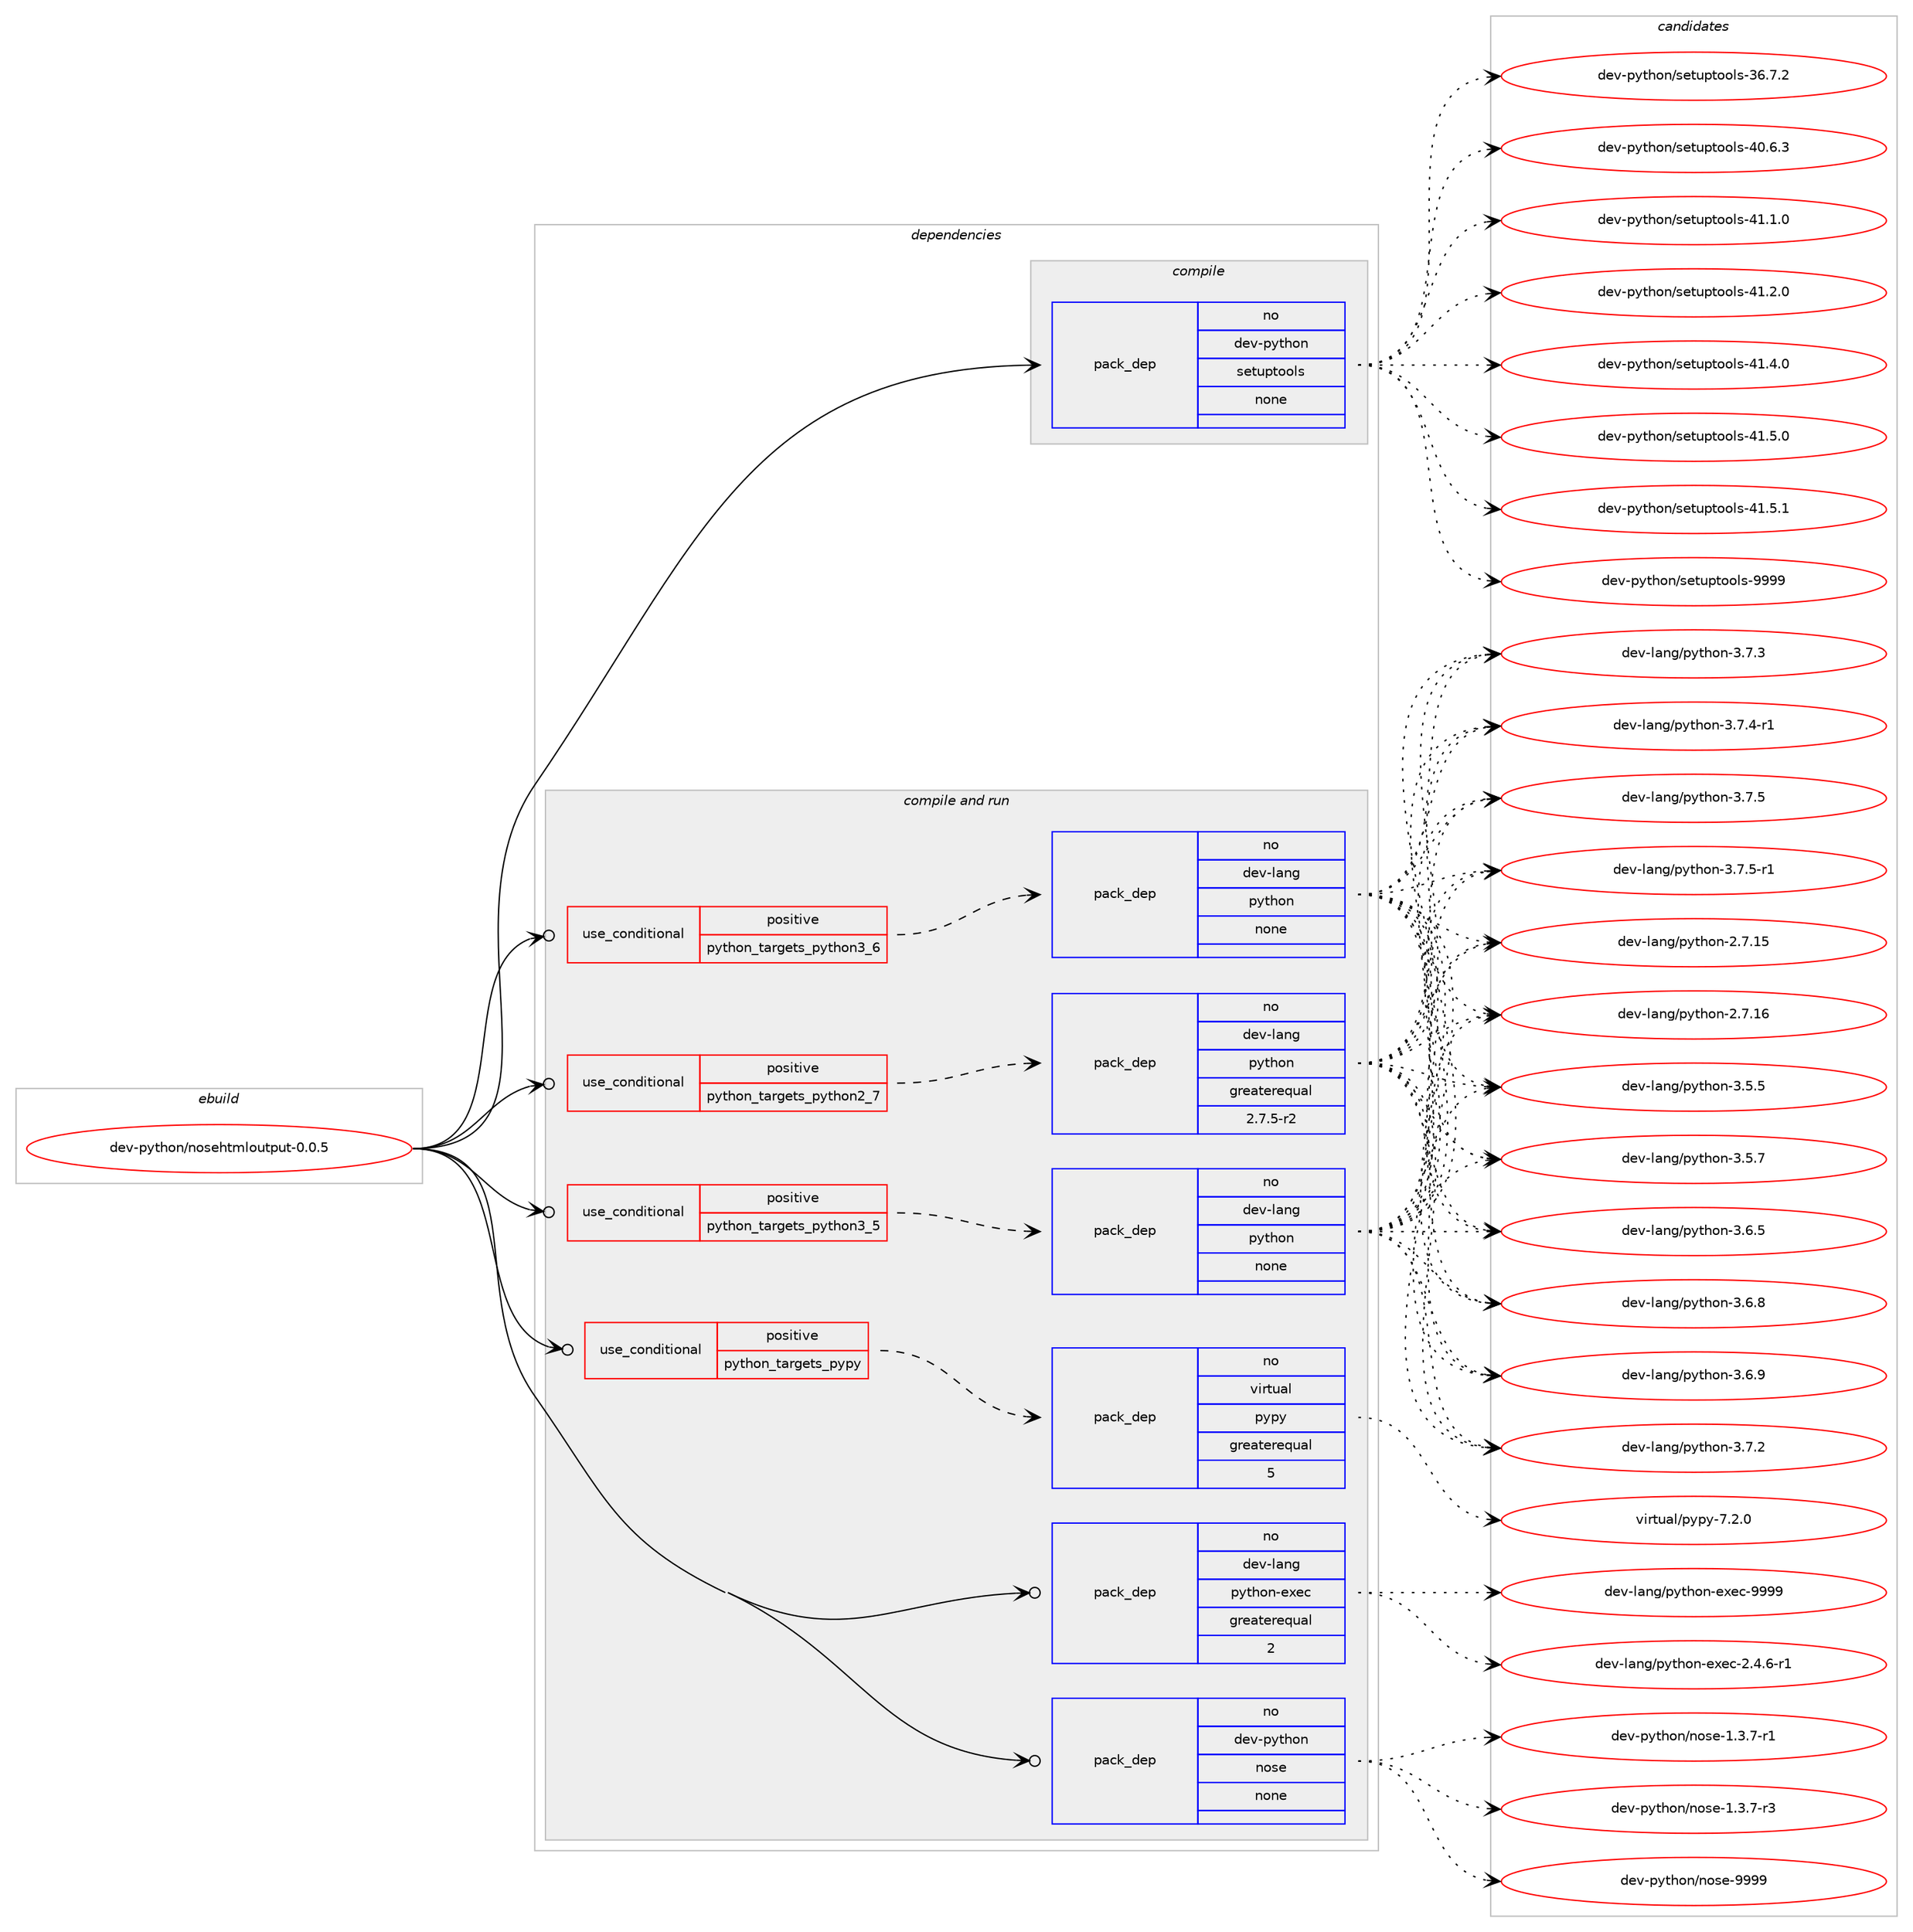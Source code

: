 digraph prolog {

# *************
# Graph options
# *************

newrank=true;
concentrate=true;
compound=true;
graph [rankdir=LR,fontname=Helvetica,fontsize=10,ranksep=1.5];#, ranksep=2.5, nodesep=0.2];
edge  [arrowhead=vee];
node  [fontname=Helvetica,fontsize=10];

# **********
# The ebuild
# **********

subgraph cluster_leftcol {
color=gray;
rank=same;
label=<<i>ebuild</i>>;
id [label="dev-python/nosehtmloutput-0.0.5", color=red, width=4, href="../dev-python/nosehtmloutput-0.0.5.svg"];
}

# ****************
# The dependencies
# ****************

subgraph cluster_midcol {
color=gray;
label=<<i>dependencies</i>>;
subgraph cluster_compile {
fillcolor="#eeeeee";
style=filled;
label=<<i>compile</i>>;
subgraph pack461898 {
dependency616968 [label=<<TABLE BORDER="0" CELLBORDER="1" CELLSPACING="0" CELLPADDING="4" WIDTH="220"><TR><TD ROWSPAN="6" CELLPADDING="30">pack_dep</TD></TR><TR><TD WIDTH="110">no</TD></TR><TR><TD>dev-python</TD></TR><TR><TD>setuptools</TD></TR><TR><TD>none</TD></TR><TR><TD></TD></TR></TABLE>>, shape=none, color=blue];
}
id:e -> dependency616968:w [weight=20,style="solid",arrowhead="vee"];
}
subgraph cluster_compileandrun {
fillcolor="#eeeeee";
style=filled;
label=<<i>compile and run</i>>;
subgraph cond143262 {
dependency616969 [label=<<TABLE BORDER="0" CELLBORDER="1" CELLSPACING="0" CELLPADDING="4"><TR><TD ROWSPAN="3" CELLPADDING="10">use_conditional</TD></TR><TR><TD>positive</TD></TR><TR><TD>python_targets_pypy</TD></TR></TABLE>>, shape=none, color=red];
subgraph pack461899 {
dependency616970 [label=<<TABLE BORDER="0" CELLBORDER="1" CELLSPACING="0" CELLPADDING="4" WIDTH="220"><TR><TD ROWSPAN="6" CELLPADDING="30">pack_dep</TD></TR><TR><TD WIDTH="110">no</TD></TR><TR><TD>virtual</TD></TR><TR><TD>pypy</TD></TR><TR><TD>greaterequal</TD></TR><TR><TD>5</TD></TR></TABLE>>, shape=none, color=blue];
}
dependency616969:e -> dependency616970:w [weight=20,style="dashed",arrowhead="vee"];
}
id:e -> dependency616969:w [weight=20,style="solid",arrowhead="odotvee"];
subgraph cond143263 {
dependency616971 [label=<<TABLE BORDER="0" CELLBORDER="1" CELLSPACING="0" CELLPADDING="4"><TR><TD ROWSPAN="3" CELLPADDING="10">use_conditional</TD></TR><TR><TD>positive</TD></TR><TR><TD>python_targets_python2_7</TD></TR></TABLE>>, shape=none, color=red];
subgraph pack461900 {
dependency616972 [label=<<TABLE BORDER="0" CELLBORDER="1" CELLSPACING="0" CELLPADDING="4" WIDTH="220"><TR><TD ROWSPAN="6" CELLPADDING="30">pack_dep</TD></TR><TR><TD WIDTH="110">no</TD></TR><TR><TD>dev-lang</TD></TR><TR><TD>python</TD></TR><TR><TD>greaterequal</TD></TR><TR><TD>2.7.5-r2</TD></TR></TABLE>>, shape=none, color=blue];
}
dependency616971:e -> dependency616972:w [weight=20,style="dashed",arrowhead="vee"];
}
id:e -> dependency616971:w [weight=20,style="solid",arrowhead="odotvee"];
subgraph cond143264 {
dependency616973 [label=<<TABLE BORDER="0" CELLBORDER="1" CELLSPACING="0" CELLPADDING="4"><TR><TD ROWSPAN="3" CELLPADDING="10">use_conditional</TD></TR><TR><TD>positive</TD></TR><TR><TD>python_targets_python3_5</TD></TR></TABLE>>, shape=none, color=red];
subgraph pack461901 {
dependency616974 [label=<<TABLE BORDER="0" CELLBORDER="1" CELLSPACING="0" CELLPADDING="4" WIDTH="220"><TR><TD ROWSPAN="6" CELLPADDING="30">pack_dep</TD></TR><TR><TD WIDTH="110">no</TD></TR><TR><TD>dev-lang</TD></TR><TR><TD>python</TD></TR><TR><TD>none</TD></TR><TR><TD></TD></TR></TABLE>>, shape=none, color=blue];
}
dependency616973:e -> dependency616974:w [weight=20,style="dashed",arrowhead="vee"];
}
id:e -> dependency616973:w [weight=20,style="solid",arrowhead="odotvee"];
subgraph cond143265 {
dependency616975 [label=<<TABLE BORDER="0" CELLBORDER="1" CELLSPACING="0" CELLPADDING="4"><TR><TD ROWSPAN="3" CELLPADDING="10">use_conditional</TD></TR><TR><TD>positive</TD></TR><TR><TD>python_targets_python3_6</TD></TR></TABLE>>, shape=none, color=red];
subgraph pack461902 {
dependency616976 [label=<<TABLE BORDER="0" CELLBORDER="1" CELLSPACING="0" CELLPADDING="4" WIDTH="220"><TR><TD ROWSPAN="6" CELLPADDING="30">pack_dep</TD></TR><TR><TD WIDTH="110">no</TD></TR><TR><TD>dev-lang</TD></TR><TR><TD>python</TD></TR><TR><TD>none</TD></TR><TR><TD></TD></TR></TABLE>>, shape=none, color=blue];
}
dependency616975:e -> dependency616976:w [weight=20,style="dashed",arrowhead="vee"];
}
id:e -> dependency616975:w [weight=20,style="solid",arrowhead="odotvee"];
subgraph pack461903 {
dependency616977 [label=<<TABLE BORDER="0" CELLBORDER="1" CELLSPACING="0" CELLPADDING="4" WIDTH="220"><TR><TD ROWSPAN="6" CELLPADDING="30">pack_dep</TD></TR><TR><TD WIDTH="110">no</TD></TR><TR><TD>dev-lang</TD></TR><TR><TD>python-exec</TD></TR><TR><TD>greaterequal</TD></TR><TR><TD>2</TD></TR></TABLE>>, shape=none, color=blue];
}
id:e -> dependency616977:w [weight=20,style="solid",arrowhead="odotvee"];
subgraph pack461904 {
dependency616978 [label=<<TABLE BORDER="0" CELLBORDER="1" CELLSPACING="0" CELLPADDING="4" WIDTH="220"><TR><TD ROWSPAN="6" CELLPADDING="30">pack_dep</TD></TR><TR><TD WIDTH="110">no</TD></TR><TR><TD>dev-python</TD></TR><TR><TD>nose</TD></TR><TR><TD>none</TD></TR><TR><TD></TD></TR></TABLE>>, shape=none, color=blue];
}
id:e -> dependency616978:w [weight=20,style="solid",arrowhead="odotvee"];
}
subgraph cluster_run {
fillcolor="#eeeeee";
style=filled;
label=<<i>run</i>>;
}
}

# **************
# The candidates
# **************

subgraph cluster_choices {
rank=same;
color=gray;
label=<<i>candidates</i>>;

subgraph choice461898 {
color=black;
nodesep=1;
choice100101118451121211161041111104711510111611711211611111110811545515446554650 [label="dev-python/setuptools-36.7.2", color=red, width=4,href="../dev-python/setuptools-36.7.2.svg"];
choice100101118451121211161041111104711510111611711211611111110811545524846544651 [label="dev-python/setuptools-40.6.3", color=red, width=4,href="../dev-python/setuptools-40.6.3.svg"];
choice100101118451121211161041111104711510111611711211611111110811545524946494648 [label="dev-python/setuptools-41.1.0", color=red, width=4,href="../dev-python/setuptools-41.1.0.svg"];
choice100101118451121211161041111104711510111611711211611111110811545524946504648 [label="dev-python/setuptools-41.2.0", color=red, width=4,href="../dev-python/setuptools-41.2.0.svg"];
choice100101118451121211161041111104711510111611711211611111110811545524946524648 [label="dev-python/setuptools-41.4.0", color=red, width=4,href="../dev-python/setuptools-41.4.0.svg"];
choice100101118451121211161041111104711510111611711211611111110811545524946534648 [label="dev-python/setuptools-41.5.0", color=red, width=4,href="../dev-python/setuptools-41.5.0.svg"];
choice100101118451121211161041111104711510111611711211611111110811545524946534649 [label="dev-python/setuptools-41.5.1", color=red, width=4,href="../dev-python/setuptools-41.5.1.svg"];
choice10010111845112121116104111110471151011161171121161111111081154557575757 [label="dev-python/setuptools-9999", color=red, width=4,href="../dev-python/setuptools-9999.svg"];
dependency616968:e -> choice100101118451121211161041111104711510111611711211611111110811545515446554650:w [style=dotted,weight="100"];
dependency616968:e -> choice100101118451121211161041111104711510111611711211611111110811545524846544651:w [style=dotted,weight="100"];
dependency616968:e -> choice100101118451121211161041111104711510111611711211611111110811545524946494648:w [style=dotted,weight="100"];
dependency616968:e -> choice100101118451121211161041111104711510111611711211611111110811545524946504648:w [style=dotted,weight="100"];
dependency616968:e -> choice100101118451121211161041111104711510111611711211611111110811545524946524648:w [style=dotted,weight="100"];
dependency616968:e -> choice100101118451121211161041111104711510111611711211611111110811545524946534648:w [style=dotted,weight="100"];
dependency616968:e -> choice100101118451121211161041111104711510111611711211611111110811545524946534649:w [style=dotted,weight="100"];
dependency616968:e -> choice10010111845112121116104111110471151011161171121161111111081154557575757:w [style=dotted,weight="100"];
}
subgraph choice461899 {
color=black;
nodesep=1;
choice1181051141161179710847112121112121455546504648 [label="virtual/pypy-7.2.0", color=red, width=4,href="../virtual/pypy-7.2.0.svg"];
dependency616970:e -> choice1181051141161179710847112121112121455546504648:w [style=dotted,weight="100"];
}
subgraph choice461900 {
color=black;
nodesep=1;
choice10010111845108971101034711212111610411111045504655464953 [label="dev-lang/python-2.7.15", color=red, width=4,href="../dev-lang/python-2.7.15.svg"];
choice10010111845108971101034711212111610411111045504655464954 [label="dev-lang/python-2.7.16", color=red, width=4,href="../dev-lang/python-2.7.16.svg"];
choice100101118451089711010347112121116104111110455146534653 [label="dev-lang/python-3.5.5", color=red, width=4,href="../dev-lang/python-3.5.5.svg"];
choice100101118451089711010347112121116104111110455146534655 [label="dev-lang/python-3.5.7", color=red, width=4,href="../dev-lang/python-3.5.7.svg"];
choice100101118451089711010347112121116104111110455146544653 [label="dev-lang/python-3.6.5", color=red, width=4,href="../dev-lang/python-3.6.5.svg"];
choice100101118451089711010347112121116104111110455146544656 [label="dev-lang/python-3.6.8", color=red, width=4,href="../dev-lang/python-3.6.8.svg"];
choice100101118451089711010347112121116104111110455146544657 [label="dev-lang/python-3.6.9", color=red, width=4,href="../dev-lang/python-3.6.9.svg"];
choice100101118451089711010347112121116104111110455146554650 [label="dev-lang/python-3.7.2", color=red, width=4,href="../dev-lang/python-3.7.2.svg"];
choice100101118451089711010347112121116104111110455146554651 [label="dev-lang/python-3.7.3", color=red, width=4,href="../dev-lang/python-3.7.3.svg"];
choice1001011184510897110103471121211161041111104551465546524511449 [label="dev-lang/python-3.7.4-r1", color=red, width=4,href="../dev-lang/python-3.7.4-r1.svg"];
choice100101118451089711010347112121116104111110455146554653 [label="dev-lang/python-3.7.5", color=red, width=4,href="../dev-lang/python-3.7.5.svg"];
choice1001011184510897110103471121211161041111104551465546534511449 [label="dev-lang/python-3.7.5-r1", color=red, width=4,href="../dev-lang/python-3.7.5-r1.svg"];
dependency616972:e -> choice10010111845108971101034711212111610411111045504655464953:w [style=dotted,weight="100"];
dependency616972:e -> choice10010111845108971101034711212111610411111045504655464954:w [style=dotted,weight="100"];
dependency616972:e -> choice100101118451089711010347112121116104111110455146534653:w [style=dotted,weight="100"];
dependency616972:e -> choice100101118451089711010347112121116104111110455146534655:w [style=dotted,weight="100"];
dependency616972:e -> choice100101118451089711010347112121116104111110455146544653:w [style=dotted,weight="100"];
dependency616972:e -> choice100101118451089711010347112121116104111110455146544656:w [style=dotted,weight="100"];
dependency616972:e -> choice100101118451089711010347112121116104111110455146544657:w [style=dotted,weight="100"];
dependency616972:e -> choice100101118451089711010347112121116104111110455146554650:w [style=dotted,weight="100"];
dependency616972:e -> choice100101118451089711010347112121116104111110455146554651:w [style=dotted,weight="100"];
dependency616972:e -> choice1001011184510897110103471121211161041111104551465546524511449:w [style=dotted,weight="100"];
dependency616972:e -> choice100101118451089711010347112121116104111110455146554653:w [style=dotted,weight="100"];
dependency616972:e -> choice1001011184510897110103471121211161041111104551465546534511449:w [style=dotted,weight="100"];
}
subgraph choice461901 {
color=black;
nodesep=1;
choice10010111845108971101034711212111610411111045504655464953 [label="dev-lang/python-2.7.15", color=red, width=4,href="../dev-lang/python-2.7.15.svg"];
choice10010111845108971101034711212111610411111045504655464954 [label="dev-lang/python-2.7.16", color=red, width=4,href="../dev-lang/python-2.7.16.svg"];
choice100101118451089711010347112121116104111110455146534653 [label="dev-lang/python-3.5.5", color=red, width=4,href="../dev-lang/python-3.5.5.svg"];
choice100101118451089711010347112121116104111110455146534655 [label="dev-lang/python-3.5.7", color=red, width=4,href="../dev-lang/python-3.5.7.svg"];
choice100101118451089711010347112121116104111110455146544653 [label="dev-lang/python-3.6.5", color=red, width=4,href="../dev-lang/python-3.6.5.svg"];
choice100101118451089711010347112121116104111110455146544656 [label="dev-lang/python-3.6.8", color=red, width=4,href="../dev-lang/python-3.6.8.svg"];
choice100101118451089711010347112121116104111110455146544657 [label="dev-lang/python-3.6.9", color=red, width=4,href="../dev-lang/python-3.6.9.svg"];
choice100101118451089711010347112121116104111110455146554650 [label="dev-lang/python-3.7.2", color=red, width=4,href="../dev-lang/python-3.7.2.svg"];
choice100101118451089711010347112121116104111110455146554651 [label="dev-lang/python-3.7.3", color=red, width=4,href="../dev-lang/python-3.7.3.svg"];
choice1001011184510897110103471121211161041111104551465546524511449 [label="dev-lang/python-3.7.4-r1", color=red, width=4,href="../dev-lang/python-3.7.4-r1.svg"];
choice100101118451089711010347112121116104111110455146554653 [label="dev-lang/python-3.7.5", color=red, width=4,href="../dev-lang/python-3.7.5.svg"];
choice1001011184510897110103471121211161041111104551465546534511449 [label="dev-lang/python-3.7.5-r1", color=red, width=4,href="../dev-lang/python-3.7.5-r1.svg"];
dependency616974:e -> choice10010111845108971101034711212111610411111045504655464953:w [style=dotted,weight="100"];
dependency616974:e -> choice10010111845108971101034711212111610411111045504655464954:w [style=dotted,weight="100"];
dependency616974:e -> choice100101118451089711010347112121116104111110455146534653:w [style=dotted,weight="100"];
dependency616974:e -> choice100101118451089711010347112121116104111110455146534655:w [style=dotted,weight="100"];
dependency616974:e -> choice100101118451089711010347112121116104111110455146544653:w [style=dotted,weight="100"];
dependency616974:e -> choice100101118451089711010347112121116104111110455146544656:w [style=dotted,weight="100"];
dependency616974:e -> choice100101118451089711010347112121116104111110455146544657:w [style=dotted,weight="100"];
dependency616974:e -> choice100101118451089711010347112121116104111110455146554650:w [style=dotted,weight="100"];
dependency616974:e -> choice100101118451089711010347112121116104111110455146554651:w [style=dotted,weight="100"];
dependency616974:e -> choice1001011184510897110103471121211161041111104551465546524511449:w [style=dotted,weight="100"];
dependency616974:e -> choice100101118451089711010347112121116104111110455146554653:w [style=dotted,weight="100"];
dependency616974:e -> choice1001011184510897110103471121211161041111104551465546534511449:w [style=dotted,weight="100"];
}
subgraph choice461902 {
color=black;
nodesep=1;
choice10010111845108971101034711212111610411111045504655464953 [label="dev-lang/python-2.7.15", color=red, width=4,href="../dev-lang/python-2.7.15.svg"];
choice10010111845108971101034711212111610411111045504655464954 [label="dev-lang/python-2.7.16", color=red, width=4,href="../dev-lang/python-2.7.16.svg"];
choice100101118451089711010347112121116104111110455146534653 [label="dev-lang/python-3.5.5", color=red, width=4,href="../dev-lang/python-3.5.5.svg"];
choice100101118451089711010347112121116104111110455146534655 [label="dev-lang/python-3.5.7", color=red, width=4,href="../dev-lang/python-3.5.7.svg"];
choice100101118451089711010347112121116104111110455146544653 [label="dev-lang/python-3.6.5", color=red, width=4,href="../dev-lang/python-3.6.5.svg"];
choice100101118451089711010347112121116104111110455146544656 [label="dev-lang/python-3.6.8", color=red, width=4,href="../dev-lang/python-3.6.8.svg"];
choice100101118451089711010347112121116104111110455146544657 [label="dev-lang/python-3.6.9", color=red, width=4,href="../dev-lang/python-3.6.9.svg"];
choice100101118451089711010347112121116104111110455146554650 [label="dev-lang/python-3.7.2", color=red, width=4,href="../dev-lang/python-3.7.2.svg"];
choice100101118451089711010347112121116104111110455146554651 [label="dev-lang/python-3.7.3", color=red, width=4,href="../dev-lang/python-3.7.3.svg"];
choice1001011184510897110103471121211161041111104551465546524511449 [label="dev-lang/python-3.7.4-r1", color=red, width=4,href="../dev-lang/python-3.7.4-r1.svg"];
choice100101118451089711010347112121116104111110455146554653 [label="dev-lang/python-3.7.5", color=red, width=4,href="../dev-lang/python-3.7.5.svg"];
choice1001011184510897110103471121211161041111104551465546534511449 [label="dev-lang/python-3.7.5-r1", color=red, width=4,href="../dev-lang/python-3.7.5-r1.svg"];
dependency616976:e -> choice10010111845108971101034711212111610411111045504655464953:w [style=dotted,weight="100"];
dependency616976:e -> choice10010111845108971101034711212111610411111045504655464954:w [style=dotted,weight="100"];
dependency616976:e -> choice100101118451089711010347112121116104111110455146534653:w [style=dotted,weight="100"];
dependency616976:e -> choice100101118451089711010347112121116104111110455146534655:w [style=dotted,weight="100"];
dependency616976:e -> choice100101118451089711010347112121116104111110455146544653:w [style=dotted,weight="100"];
dependency616976:e -> choice100101118451089711010347112121116104111110455146544656:w [style=dotted,weight="100"];
dependency616976:e -> choice100101118451089711010347112121116104111110455146544657:w [style=dotted,weight="100"];
dependency616976:e -> choice100101118451089711010347112121116104111110455146554650:w [style=dotted,weight="100"];
dependency616976:e -> choice100101118451089711010347112121116104111110455146554651:w [style=dotted,weight="100"];
dependency616976:e -> choice1001011184510897110103471121211161041111104551465546524511449:w [style=dotted,weight="100"];
dependency616976:e -> choice100101118451089711010347112121116104111110455146554653:w [style=dotted,weight="100"];
dependency616976:e -> choice1001011184510897110103471121211161041111104551465546534511449:w [style=dotted,weight="100"];
}
subgraph choice461903 {
color=black;
nodesep=1;
choice10010111845108971101034711212111610411111045101120101994550465246544511449 [label="dev-lang/python-exec-2.4.6-r1", color=red, width=4,href="../dev-lang/python-exec-2.4.6-r1.svg"];
choice10010111845108971101034711212111610411111045101120101994557575757 [label="dev-lang/python-exec-9999", color=red, width=4,href="../dev-lang/python-exec-9999.svg"];
dependency616977:e -> choice10010111845108971101034711212111610411111045101120101994550465246544511449:w [style=dotted,weight="100"];
dependency616977:e -> choice10010111845108971101034711212111610411111045101120101994557575757:w [style=dotted,weight="100"];
}
subgraph choice461904 {
color=black;
nodesep=1;
choice10010111845112121116104111110471101111151014549465146554511449 [label="dev-python/nose-1.3.7-r1", color=red, width=4,href="../dev-python/nose-1.3.7-r1.svg"];
choice10010111845112121116104111110471101111151014549465146554511451 [label="dev-python/nose-1.3.7-r3", color=red, width=4,href="../dev-python/nose-1.3.7-r3.svg"];
choice10010111845112121116104111110471101111151014557575757 [label="dev-python/nose-9999", color=red, width=4,href="../dev-python/nose-9999.svg"];
dependency616978:e -> choice10010111845112121116104111110471101111151014549465146554511449:w [style=dotted,weight="100"];
dependency616978:e -> choice10010111845112121116104111110471101111151014549465146554511451:w [style=dotted,weight="100"];
dependency616978:e -> choice10010111845112121116104111110471101111151014557575757:w [style=dotted,weight="100"];
}
}

}

